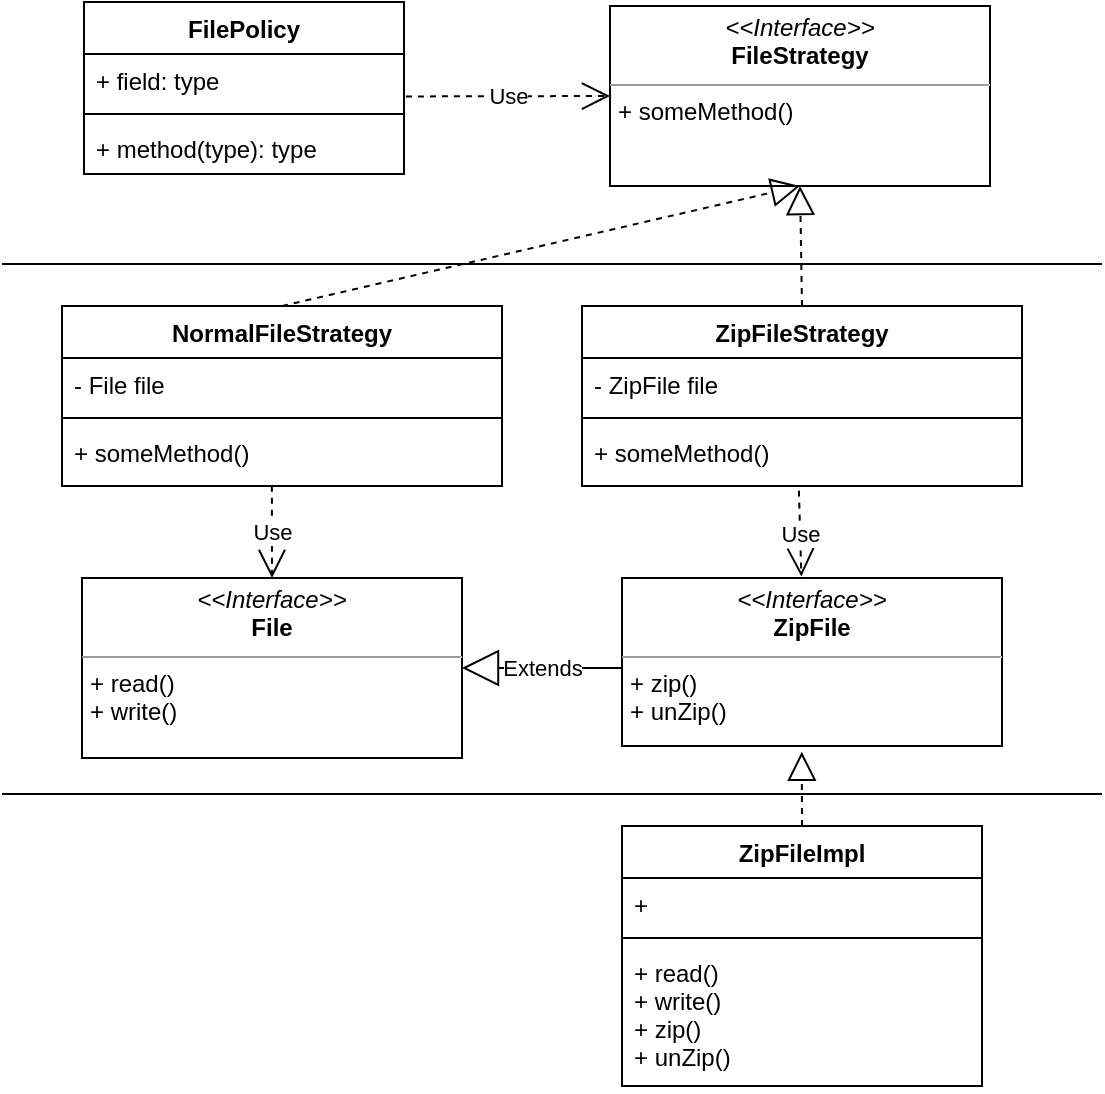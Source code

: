 <mxfile version="13.6.6" type="github" pages="7">
  <diagram id="4H6FuaX55NaAWb_NnQRl" name="inversion">
    <mxGraphModel dx="982" dy="980" grid="1" gridSize="10" guides="1" tooltips="1" connect="1" arrows="1" fold="1" page="1" pageScale="1" pageWidth="827" pageHeight="1169" math="0" shadow="0">
      <root>
        <mxCell id="0" />
        <mxCell id="1" parent="0" />
        <mxCell id="XRjCzqOPCwnfIwNAQ5aq-32" value="Use" style="endArrow=open;endSize=12;dashed=1;html=1;entryX=0.5;entryY=0;entryDx=0;entryDy=0;exitX=0.477;exitY=0.995;exitDx=0;exitDy=0;exitPerimeter=0;" parent="1" source="XRjCzqOPCwnfIwNAQ5aq-5" target="XRjCzqOPCwnfIwNAQ5aq-34" edge="1">
          <mxGeometry width="160" relative="1" as="geometry">
            <mxPoint x="170" y="370" as="sourcePoint" />
            <mxPoint x="366.04" y="300.008" as="targetPoint" />
          </mxGeometry>
        </mxCell>
        <mxCell id="XRjCzqOPCwnfIwNAQ5aq-34" value="&lt;p style=&quot;margin: 0px ; margin-top: 4px ; text-align: center&quot;&gt;&lt;i&gt;&amp;lt;&amp;lt;Interface&amp;gt;&amp;gt;&lt;/i&gt;&lt;br&gt;&lt;b&gt;File&lt;/b&gt;&lt;/p&gt;&lt;hr size=&quot;1&quot;&gt;&lt;p style=&quot;margin: 0px ; margin-left: 4px&quot;&gt;&lt;span&gt;+ read()&lt;/span&gt;&lt;br&gt;&lt;/p&gt;&lt;p style=&quot;margin: 0px ; margin-left: 4px&quot;&gt;+ write()&lt;/p&gt;" style="verticalAlign=top;align=left;overflow=fill;fontSize=12;fontFamily=Helvetica;html=1;" parent="1" vertex="1">
          <mxGeometry x="90" y="386" width="190" height="90" as="geometry" />
        </mxCell>
        <mxCell id="XRjCzqOPCwnfIwNAQ5aq-2" value="NormalFileStrategy" style="swimlane;fontStyle=1;align=center;verticalAlign=top;childLayout=stackLayout;horizontal=1;startSize=26;horizontalStack=0;resizeParent=1;resizeParentMax=0;resizeLast=0;collapsible=1;marginBottom=0;" parent="1" vertex="1">
          <mxGeometry x="80" y="250" width="220" height="90" as="geometry" />
        </mxCell>
        <mxCell id="XRjCzqOPCwnfIwNAQ5aq-3" value="- File file" style="text;strokeColor=none;fillColor=none;align=left;verticalAlign=top;spacingLeft=4;spacingRight=4;overflow=hidden;rotatable=0;points=[[0,0.5],[1,0.5]];portConstraint=eastwest;" parent="XRjCzqOPCwnfIwNAQ5aq-2" vertex="1">
          <mxGeometry y="26" width="220" height="26" as="geometry" />
        </mxCell>
        <mxCell id="XRjCzqOPCwnfIwNAQ5aq-4" value="" style="line;strokeWidth=1;fillColor=none;align=left;verticalAlign=middle;spacingTop=-1;spacingLeft=3;spacingRight=3;rotatable=0;labelPosition=right;points=[];portConstraint=eastwest;" parent="XRjCzqOPCwnfIwNAQ5aq-2" vertex="1">
          <mxGeometry y="52" width="220" height="8" as="geometry" />
        </mxCell>
        <mxCell id="XRjCzqOPCwnfIwNAQ5aq-5" value="+ someMethod()" style="text;strokeColor=none;fillColor=none;align=left;verticalAlign=top;spacingLeft=4;spacingRight=4;overflow=hidden;rotatable=0;points=[[0,0.5],[1,0.5]];portConstraint=eastwest;" parent="XRjCzqOPCwnfIwNAQ5aq-2" vertex="1">
          <mxGeometry y="60" width="220" height="30" as="geometry" />
        </mxCell>
        <mxCell id="XRjCzqOPCwnfIwNAQ5aq-41" value="&lt;p style=&quot;margin: 0px ; margin-top: 4px ; text-align: center&quot;&gt;&lt;i&gt;&amp;lt;&amp;lt;Interface&amp;gt;&amp;gt;&lt;/i&gt;&lt;br&gt;&lt;b&gt;ZipFile&lt;/b&gt;&lt;/p&gt;&lt;hr size=&quot;1&quot;&gt;&lt;p style=&quot;margin: 0px ; margin-left: 4px&quot;&gt;&lt;span&gt;+ zip()&lt;/span&gt;&lt;/p&gt;&lt;p style=&quot;margin: 0px ; margin-left: 4px&quot;&gt;+ unZip()&lt;/p&gt;" style="verticalAlign=top;align=left;overflow=fill;fontSize=12;fontFamily=Helvetica;html=1;" parent="1" vertex="1">
          <mxGeometry x="360" y="386" width="190" height="84" as="geometry" />
        </mxCell>
        <mxCell id="XRjCzqOPCwnfIwNAQ5aq-43" value="" style="endArrow=block;dashed=1;endFill=0;endSize=12;html=1;entryX=0.473;entryY=1.034;entryDx=0;entryDy=0;exitX=0.5;exitY=0;exitDx=0;exitDy=0;entryPerimeter=0;" parent="1" source="XRjCzqOPCwnfIwNAQ5aq-18" target="XRjCzqOPCwnfIwNAQ5aq-41" edge="1">
          <mxGeometry width="160" relative="1" as="geometry">
            <mxPoint x="350" y="590" as="sourcePoint" />
            <mxPoint x="370" y="470" as="targetPoint" />
          </mxGeometry>
        </mxCell>
        <mxCell id="XRjCzqOPCwnfIwNAQ5aq-48" value="Use" style="endArrow=open;endSize=12;dashed=1;html=1;entryX=0.472;entryY=-0.009;entryDx=0;entryDy=0;exitX=0.493;exitY=1.077;exitDx=0;exitDy=0;exitPerimeter=0;entryPerimeter=0;" parent="1" source="XRjCzqOPCwnfIwNAQ5aq-47" target="XRjCzqOPCwnfIwNAQ5aq-41" edge="1">
          <mxGeometry width="160" relative="1" as="geometry">
            <mxPoint x="190" y="480" as="sourcePoint" />
            <mxPoint x="420" y="360" as="targetPoint" />
          </mxGeometry>
        </mxCell>
        <mxCell id="XRjCzqOPCwnfIwNAQ5aq-49" value="Extends" style="endArrow=block;endSize=16;endFill=0;html=1;entryX=1;entryY=0.5;entryDx=0;entryDy=0;" parent="1" target="XRjCzqOPCwnfIwNAQ5aq-34" edge="1">
          <mxGeometry width="160" relative="1" as="geometry">
            <mxPoint x="360" y="431" as="sourcePoint" />
            <mxPoint x="420" y="360" as="targetPoint" />
          </mxGeometry>
        </mxCell>
        <mxCell id="XRjCzqOPCwnfIwNAQ5aq-18" value="ZipFileImpl" style="swimlane;fontStyle=1;align=center;verticalAlign=top;childLayout=stackLayout;horizontal=1;startSize=26;horizontalStack=0;resizeParent=1;resizeParentMax=0;resizeLast=0;collapsible=1;marginBottom=0;" parent="1" vertex="1">
          <mxGeometry x="360" y="510" width="180" height="130" as="geometry" />
        </mxCell>
        <mxCell id="XRjCzqOPCwnfIwNAQ5aq-19" value="+ " style="text;strokeColor=none;fillColor=none;align=left;verticalAlign=top;spacingLeft=4;spacingRight=4;overflow=hidden;rotatable=0;points=[[0,0.5],[1,0.5]];portConstraint=eastwest;" parent="XRjCzqOPCwnfIwNAQ5aq-18" vertex="1">
          <mxGeometry y="26" width="180" height="26" as="geometry" />
        </mxCell>
        <mxCell id="XRjCzqOPCwnfIwNAQ5aq-20" value="" style="line;strokeWidth=1;fillColor=none;align=left;verticalAlign=middle;spacingTop=-1;spacingLeft=3;spacingRight=3;rotatable=0;labelPosition=right;points=[];portConstraint=eastwest;" parent="XRjCzqOPCwnfIwNAQ5aq-18" vertex="1">
          <mxGeometry y="52" width="180" height="8" as="geometry" />
        </mxCell>
        <mxCell id="XRjCzqOPCwnfIwNAQ5aq-21" value="+ read()&#xa;+ write()&#xa;+ zip()&#xa;+ unZip()" style="text;strokeColor=none;fillColor=none;align=left;verticalAlign=top;spacingLeft=4;spacingRight=4;overflow=hidden;rotatable=0;points=[[0,0.5],[1,0.5]];portConstraint=eastwest;" parent="XRjCzqOPCwnfIwNAQ5aq-18" vertex="1">
          <mxGeometry y="60" width="180" height="70" as="geometry" />
        </mxCell>
        <mxCell id="XRjCzqOPCwnfIwNAQ5aq-54" value="" style="line;strokeWidth=1;fillColor=none;align=left;verticalAlign=middle;spacingTop=-1;spacingLeft=3;spacingRight=3;rotatable=0;labelPosition=right;points=[];portConstraint=eastwest;" parent="1" vertex="1">
          <mxGeometry x="50" y="490" width="550" height="8" as="geometry" />
        </mxCell>
        <mxCell id="XRjCzqOPCwnfIwNAQ5aq-55" value="" style="line;strokeWidth=1;fillColor=none;align=left;verticalAlign=middle;spacingTop=-1;spacingLeft=3;spacingRight=3;rotatable=0;labelPosition=right;points=[];portConstraint=eastwest;" parent="1" vertex="1">
          <mxGeometry x="50" y="225" width="550" height="8" as="geometry" />
        </mxCell>
        <mxCell id="XRjCzqOPCwnfIwNAQ5aq-56" value="&lt;p style=&quot;margin: 0px ; margin-top: 4px ; text-align: center&quot;&gt;&lt;i&gt;&amp;lt;&amp;lt;Interface&amp;gt;&amp;gt;&lt;/i&gt;&lt;br&gt;&lt;b&gt;FileStrategy&lt;/b&gt;&lt;/p&gt;&lt;hr size=&quot;1&quot;&gt;&lt;p style=&quot;margin: 0px ; margin-left: 4px&quot;&gt;&lt;span&gt;+ someMethod()&lt;/span&gt;&lt;/p&gt;" style="verticalAlign=top;align=left;overflow=fill;fontSize=12;fontFamily=Helvetica;html=1;" parent="1" vertex="1">
          <mxGeometry x="354" y="100" width="190" height="90" as="geometry" />
        </mxCell>
        <mxCell id="XRjCzqOPCwnfIwNAQ5aq-57" value="" style="endArrow=block;dashed=1;endFill=0;endSize=12;html=1;entryX=0.5;entryY=1;entryDx=0;entryDy=0;exitX=0.5;exitY=0;exitDx=0;exitDy=0;" parent="1" source="XRjCzqOPCwnfIwNAQ5aq-2" target="XRjCzqOPCwnfIwNAQ5aq-56" edge="1">
          <mxGeometry width="160" relative="1" as="geometry">
            <mxPoint x="240" y="200" as="sourcePoint" />
            <mxPoint x="400" y="200" as="targetPoint" />
          </mxGeometry>
        </mxCell>
        <mxCell id="XRjCzqOPCwnfIwNAQ5aq-58" value="" style="endArrow=block;dashed=1;endFill=0;endSize=12;html=1;entryX=0.5;entryY=1;entryDx=0;entryDy=0;exitX=0.5;exitY=0;exitDx=0;exitDy=0;" parent="1" source="XRjCzqOPCwnfIwNAQ5aq-44" target="XRjCzqOPCwnfIwNAQ5aq-56" edge="1">
          <mxGeometry width="160" relative="1" as="geometry">
            <mxPoint x="210" y="270" as="sourcePoint" />
            <mxPoint x="370" y="270" as="targetPoint" />
          </mxGeometry>
        </mxCell>
        <mxCell id="XRjCzqOPCwnfIwNAQ5aq-44" value="ZipFileStrategy" style="swimlane;fontStyle=1;align=center;verticalAlign=top;childLayout=stackLayout;horizontal=1;startSize=26;horizontalStack=0;resizeParent=1;resizeParentMax=0;resizeLast=0;collapsible=1;marginBottom=0;" parent="1" vertex="1">
          <mxGeometry x="340" y="250" width="220" height="90" as="geometry" />
        </mxCell>
        <mxCell id="XRjCzqOPCwnfIwNAQ5aq-45" value="- ZipFile file" style="text;strokeColor=none;fillColor=none;align=left;verticalAlign=top;spacingLeft=4;spacingRight=4;overflow=hidden;rotatable=0;points=[[0,0.5],[1,0.5]];portConstraint=eastwest;" parent="XRjCzqOPCwnfIwNAQ5aq-44" vertex="1">
          <mxGeometry y="26" width="220" height="26" as="geometry" />
        </mxCell>
        <mxCell id="XRjCzqOPCwnfIwNAQ5aq-46" value="" style="line;strokeWidth=1;fillColor=none;align=left;verticalAlign=middle;spacingTop=-1;spacingLeft=3;spacingRight=3;rotatable=0;labelPosition=right;points=[];portConstraint=eastwest;" parent="XRjCzqOPCwnfIwNAQ5aq-44" vertex="1">
          <mxGeometry y="52" width="220" height="8" as="geometry" />
        </mxCell>
        <mxCell id="XRjCzqOPCwnfIwNAQ5aq-47" value="+ someMethod()" style="text;strokeColor=none;fillColor=none;align=left;verticalAlign=top;spacingLeft=4;spacingRight=4;overflow=hidden;rotatable=0;points=[[0,0.5],[1,0.5]];portConstraint=eastwest;" parent="XRjCzqOPCwnfIwNAQ5aq-44" vertex="1">
          <mxGeometry y="60" width="220" height="30" as="geometry" />
        </mxCell>
        <mxCell id="XRjCzqOPCwnfIwNAQ5aq-63" value="Use" style="endArrow=open;endSize=12;dashed=1;html=1;entryX=0;entryY=0.5;entryDx=0;entryDy=0;exitX=1.006;exitY=0.816;exitDx=0;exitDy=0;exitPerimeter=0;" parent="1" source="XRjCzqOPCwnfIwNAQ5aq-60" target="XRjCzqOPCwnfIwNAQ5aq-56" edge="1">
          <mxGeometry width="160" relative="1" as="geometry">
            <mxPoint x="180" y="200" as="sourcePoint" />
            <mxPoint x="340" y="200" as="targetPoint" />
          </mxGeometry>
        </mxCell>
        <mxCell id="XRjCzqOPCwnfIwNAQ5aq-59" value="FilePolicy" style="swimlane;fontStyle=1;align=center;verticalAlign=top;childLayout=stackLayout;horizontal=1;startSize=26;horizontalStack=0;resizeParent=1;resizeParentMax=0;resizeLast=0;collapsible=1;marginBottom=0;" parent="1" vertex="1">
          <mxGeometry x="91" y="98" width="160" height="86" as="geometry" />
        </mxCell>
        <mxCell id="XRjCzqOPCwnfIwNAQ5aq-60" value="+ field: type" style="text;strokeColor=none;fillColor=none;align=left;verticalAlign=top;spacingLeft=4;spacingRight=4;overflow=hidden;rotatable=0;points=[[0,0.5],[1,0.5]];portConstraint=eastwest;" parent="XRjCzqOPCwnfIwNAQ5aq-59" vertex="1">
          <mxGeometry y="26" width="160" height="26" as="geometry" />
        </mxCell>
        <mxCell id="XRjCzqOPCwnfIwNAQ5aq-61" value="" style="line;strokeWidth=1;fillColor=none;align=left;verticalAlign=middle;spacingTop=-1;spacingLeft=3;spacingRight=3;rotatable=0;labelPosition=right;points=[];portConstraint=eastwest;" parent="XRjCzqOPCwnfIwNAQ5aq-59" vertex="1">
          <mxGeometry y="52" width="160" height="8" as="geometry" />
        </mxCell>
        <mxCell id="XRjCzqOPCwnfIwNAQ5aq-62" value="+ method(type): type" style="text;strokeColor=none;fillColor=none;align=left;verticalAlign=top;spacingLeft=4;spacingRight=4;overflow=hidden;rotatable=0;points=[[0,0.5],[1,0.5]];portConstraint=eastwest;" parent="XRjCzqOPCwnfIwNAQ5aq-59" vertex="1">
          <mxGeometry y="60" width="160" height="26" as="geometry" />
        </mxCell>
      </root>
    </mxGraphModel>
  </diagram>
  <diagram id="nM8ifuNvzxCmuoxUgCa3" name="typical">
    <mxGraphModel dx="818" dy="817" grid="1" gridSize="10" guides="1" tooltips="1" connect="1" arrows="1" fold="1" page="1" pageScale="1" pageWidth="827" pageHeight="1169" math="0" shadow="0">
      <root>
        <mxCell id="UwNm8OMavEbE-WxNubak-0" />
        <mxCell id="UwNm8OMavEbE-WxNubak-1" parent="UwNm8OMavEbE-WxNubak-0" />
        <mxCell id="Ho7-z8bivYHjafDPNFEL-0" value="Use" style="endArrow=open;endSize=12;dashed=1;html=1;entryX=0;entryY=0.5;entryDx=0;entryDy=0;exitX=1;exitY=0.5;exitDx=0;exitDy=0;" edge="1" parent="UwNm8OMavEbE-WxNubak-1" source="Ho7-z8bivYHjafDPNFEL-2" target="Ho7-z8bivYHjafDPNFEL-6">
          <mxGeometry width="160" relative="1" as="geometry">
            <mxPoint x="260" y="442" as="sourcePoint" />
            <mxPoint x="434" y="387" as="targetPoint" />
          </mxGeometry>
        </mxCell>
        <mxCell id="Ho7-z8bivYHjafDPNFEL-1" value="FilePolicy" style="swimlane;fontStyle=1;align=center;verticalAlign=top;childLayout=stackLayout;horizontal=1;startSize=26;horizontalStack=0;resizeParent=1;resizeParentMax=0;resizeLast=0;collapsible=1;marginBottom=0;" vertex="1" parent="UwNm8OMavEbE-WxNubak-1">
          <mxGeometry x="130" y="520" width="160" height="86" as="geometry" />
        </mxCell>
        <mxCell id="Ho7-z8bivYHjafDPNFEL-2" value="+ fileHandler: FileHandler" style="text;strokeColor=none;fillColor=none;align=left;verticalAlign=top;spacingLeft=4;spacingRight=4;overflow=hidden;rotatable=0;points=[[0,0.5],[1,0.5]];portConstraint=eastwest;" vertex="1" parent="Ho7-z8bivYHjafDPNFEL-1">
          <mxGeometry y="26" width="160" height="26" as="geometry" />
        </mxCell>
        <mxCell id="Ho7-z8bivYHjafDPNFEL-3" value="" style="line;strokeWidth=1;fillColor=none;align=left;verticalAlign=middle;spacingTop=-1;spacingLeft=3;spacingRight=3;rotatable=0;labelPosition=right;points=[];portConstraint=eastwest;" vertex="1" parent="Ho7-z8bivYHjafDPNFEL-1">
          <mxGeometry y="52" width="160" height="8" as="geometry" />
        </mxCell>
        <mxCell id="Ho7-z8bivYHjafDPNFEL-4" value="+ execute() :void" style="text;strokeColor=none;fillColor=none;align=left;verticalAlign=top;spacingLeft=4;spacingRight=4;overflow=hidden;rotatable=0;points=[[0,0.5],[1,0.5]];portConstraint=eastwest;" vertex="1" parent="Ho7-z8bivYHjafDPNFEL-1">
          <mxGeometry y="60" width="160" height="26" as="geometry" />
        </mxCell>
        <mxCell id="Ho7-z8bivYHjafDPNFEL-5" value="FileHandler" style="swimlane;fontStyle=1;align=center;verticalAlign=top;childLayout=stackLayout;horizontal=1;startSize=26;horizontalStack=0;resizeParent=1;resizeParentMax=0;resizeLast=0;collapsible=1;marginBottom=0;" vertex="1" parent="UwNm8OMavEbE-WxNubak-1">
          <mxGeometry x="380" y="520" width="220" height="110" as="geometry" />
        </mxCell>
        <mxCell id="Ho7-z8bivYHjafDPNFEL-6" value="- " style="text;strokeColor=none;fillColor=none;align=left;verticalAlign=top;spacingLeft=4;spacingRight=4;overflow=hidden;rotatable=0;points=[[0,0.5],[1,0.5]];portConstraint=eastwest;" vertex="1" parent="Ho7-z8bivYHjafDPNFEL-5">
          <mxGeometry y="26" width="220" height="26" as="geometry" />
        </mxCell>
        <mxCell id="Ho7-z8bivYHjafDPNFEL-7" value="" style="line;strokeWidth=1;fillColor=none;align=left;verticalAlign=middle;spacingTop=-1;spacingLeft=3;spacingRight=3;rotatable=0;labelPosition=right;points=[];portConstraint=eastwest;" vertex="1" parent="Ho7-z8bivYHjafDPNFEL-5">
          <mxGeometry y="52" width="220" height="8" as="geometry" />
        </mxCell>
        <mxCell id="Ho7-z8bivYHjafDPNFEL-8" value="+ openFile() : void&#xa;+ zipFile() : void&#xa;+ unZipFile() : void" style="text;strokeColor=none;fillColor=none;align=left;verticalAlign=top;spacingLeft=4;spacingRight=4;overflow=hidden;rotatable=0;points=[[0,0.5],[1,0.5]];portConstraint=eastwest;" vertex="1" parent="Ho7-z8bivYHjafDPNFEL-5">
          <mxGeometry y="60" width="220" height="50" as="geometry" />
        </mxCell>
      </root>
    </mxGraphModel>
  </diagram>
  <diagram id="3srKX3ktXvNF9IdlIKsL" name="inversion2">
    <mxGraphModel dx="982" dy="980" grid="1" gridSize="10" guides="1" tooltips="1" connect="1" arrows="1" fold="1" page="1" pageScale="1" pageWidth="827" pageHeight="1169" math="0" shadow="0">
      <root>
        <mxCell id="NOa4C1i37Z8P1ks0_FWw-0" />
        <mxCell id="NOa4C1i37Z8P1ks0_FWw-1" parent="NOa4C1i37Z8P1ks0_FWw-0" />
        <mxCell id="hOyXxpE2SK2WwDvpsGrN-0" value="Use" style="endArrow=open;endSize=12;dashed=1;html=1;entryX=0;entryY=0.5;entryDx=0;entryDy=0;exitX=1;exitY=0.5;exitDx=0;exitDy=0;" edge="1" parent="NOa4C1i37Z8P1ks0_FWw-1" source="hOyXxpE2SK2WwDvpsGrN-2" target="nrXCpVrRZXlWQ_jZEpPO-0">
          <mxGeometry width="160" relative="1" as="geometry">
            <mxPoint x="260" y="442" as="sourcePoint" />
            <mxPoint x="434" y="387" as="targetPoint" />
          </mxGeometry>
        </mxCell>
        <mxCell id="nrXCpVrRZXlWQ_jZEpPO-0" value="&lt;p style=&quot;margin: 0px ; margin-top: 4px ; text-align: center&quot;&gt;&lt;i&gt;&amp;lt;&amp;lt;Interface&amp;gt;&amp;gt;&lt;/i&gt;&lt;br&gt;&lt;b&gt;FileHandler&lt;/b&gt;&lt;/p&gt;&lt;hr size=&quot;1&quot;&gt;&lt;p style=&quot;margin: 0px ; margin-left: 4px&quot;&gt;&lt;/p&gt;+ openFile() : void&lt;br style=&quot;padding: 0px ; margin: 0px&quot;&gt;+ zipFile() : void&lt;br style=&quot;padding: 0px ; margin: 0px&quot;&gt;+ unZipFile() : void" style="verticalAlign=top;align=left;overflow=fill;fontSize=12;fontFamily=Helvetica;html=1;" vertex="1" parent="NOa4C1i37Z8P1ks0_FWw-1">
          <mxGeometry x="300" y="531.5" width="190" height="99" as="geometry" />
        </mxCell>
        <mxCell id="hOyXxpE2SK2WwDvpsGrN-1" value="FilePolicy" style="swimlane;fontStyle=1;align=center;verticalAlign=top;childLayout=stackLayout;horizontal=1;startSize=26;horizontalStack=0;resizeParent=1;resizeParentMax=0;resizeLast=0;collapsible=1;marginBottom=0;" vertex="1" parent="NOa4C1i37Z8P1ks0_FWw-1">
          <mxGeometry x="40" y="542" width="160" height="86" as="geometry" />
        </mxCell>
        <mxCell id="hOyXxpE2SK2WwDvpsGrN-2" value="+ fileHandler: FileHandler" style="text;strokeColor=none;fillColor=none;align=left;verticalAlign=top;spacingLeft=4;spacingRight=4;overflow=hidden;rotatable=0;points=[[0,0.5],[1,0.5]];portConstraint=eastwest;" vertex="1" parent="hOyXxpE2SK2WwDvpsGrN-1">
          <mxGeometry y="26" width="160" height="26" as="geometry" />
        </mxCell>
        <mxCell id="hOyXxpE2SK2WwDvpsGrN-3" value="" style="line;strokeWidth=1;fillColor=none;align=left;verticalAlign=middle;spacingTop=-1;spacingLeft=3;spacingRight=3;rotatable=0;labelPosition=right;points=[];portConstraint=eastwest;" vertex="1" parent="hOyXxpE2SK2WwDvpsGrN-1">
          <mxGeometry y="52" width="160" height="8" as="geometry" />
        </mxCell>
        <mxCell id="hOyXxpE2SK2WwDvpsGrN-4" value="+ execute() :void" style="text;strokeColor=none;fillColor=none;align=left;verticalAlign=top;spacingLeft=4;spacingRight=4;overflow=hidden;rotatable=0;points=[[0,0.5],[1,0.5]];portConstraint=eastwest;" vertex="1" parent="hOyXxpE2SK2WwDvpsGrN-1">
          <mxGeometry y="60" width="160" height="26" as="geometry" />
        </mxCell>
        <mxCell id="hOyXxpE2SK2WwDvpsGrN-5" value="NormalFileHandler" style="swimlane;fontStyle=1;align=center;verticalAlign=top;childLayout=stackLayout;horizontal=1;startSize=26;horizontalStack=0;resizeParent=1;resizeParentMax=0;resizeLast=0;collapsible=1;marginBottom=0;" vertex="1" parent="NOa4C1i37Z8P1ks0_FWw-1">
          <mxGeometry x="580" y="527" width="220" height="110" as="geometry" />
        </mxCell>
        <mxCell id="hOyXxpE2SK2WwDvpsGrN-6" value="- " style="text;strokeColor=none;fillColor=none;align=left;verticalAlign=top;spacingLeft=4;spacingRight=4;overflow=hidden;rotatable=0;points=[[0,0.5],[1,0.5]];portConstraint=eastwest;" vertex="1" parent="hOyXxpE2SK2WwDvpsGrN-5">
          <mxGeometry y="26" width="220" height="26" as="geometry" />
        </mxCell>
        <mxCell id="hOyXxpE2SK2WwDvpsGrN-7" value="" style="line;strokeWidth=1;fillColor=none;align=left;verticalAlign=middle;spacingTop=-1;spacingLeft=3;spacingRight=3;rotatable=0;labelPosition=right;points=[];portConstraint=eastwest;" vertex="1" parent="hOyXxpE2SK2WwDvpsGrN-5">
          <mxGeometry y="52" width="220" height="8" as="geometry" />
        </mxCell>
        <mxCell id="hOyXxpE2SK2WwDvpsGrN-8" value="+ openFile() : void&#xa;+ zipFile() : void&#xa;+ unZipFile() : void" style="text;strokeColor=none;fillColor=none;align=left;verticalAlign=top;spacingLeft=4;spacingRight=4;overflow=hidden;rotatable=0;points=[[0,0.5],[1,0.5]];portConstraint=eastwest;" vertex="1" parent="hOyXxpE2SK2WwDvpsGrN-5">
          <mxGeometry y="60" width="220" height="50" as="geometry" />
        </mxCell>
        <mxCell id="nrXCpVrRZXlWQ_jZEpPO-2" value="" style="endArrow=block;dashed=1;endFill=0;endSize=12;html=1;entryX=1;entryY=0.5;entryDx=0;entryDy=0;exitX=-0.013;exitY=1.064;exitDx=0;exitDy=0;exitPerimeter=0;" edge="1" parent="NOa4C1i37Z8P1ks0_FWw-1" source="hOyXxpE2SK2WwDvpsGrN-6" target="nrXCpVrRZXlWQ_jZEpPO-0">
          <mxGeometry width="160" relative="1" as="geometry">
            <mxPoint x="330" y="500" as="sourcePoint" />
            <mxPoint x="490" y="500" as="targetPoint" />
          </mxGeometry>
        </mxCell>
      </root>
    </mxGraphModel>
  </diagram>
  <diagram id="WbaiMNxwZkVPvVQ40cv7" name="inversion3">
    <mxGraphModel dx="982" dy="980" grid="1" gridSize="10" guides="1" tooltips="1" connect="1" arrows="1" fold="1" page="1" pageScale="1" pageWidth="827" pageHeight="1169" math="0" shadow="0">
      <root>
        <mxCell id="r-i66Hx3dDnr3HhLEVBW-0" />
        <mxCell id="r-i66Hx3dDnr3HhLEVBW-1" parent="r-i66Hx3dDnr3HhLEVBW-0" />
        <mxCell id="r-i66Hx3dDnr3HhLEVBW-2" value="Complietime &lt;br&gt;Dependency" style="endArrow=open;endSize=12;dashed=1;html=1;entryX=0;entryY=0.5;entryDx=0;entryDy=0;exitX=1;exitY=0.5;exitDx=0;exitDy=0;fontStyle=1" edge="1" parent="r-i66Hx3dDnr3HhLEVBW-1" source="r-i66Hx3dDnr3HhLEVBW-7" target="r-i66Hx3dDnr3HhLEVBW-3">
          <mxGeometry width="160" relative="1" as="geometry">
            <mxPoint x="260" y="652" as="sourcePoint" />
            <mxPoint x="434" y="597" as="targetPoint" />
          </mxGeometry>
        </mxCell>
        <mxCell id="r-i66Hx3dDnr3HhLEVBW-3" value="&lt;p style=&quot;margin: 0px ; margin-top: 4px ; text-align: center&quot;&gt;&lt;i&gt;&amp;lt;&amp;lt;Interface&amp;gt;&amp;gt;&lt;/i&gt;&lt;br&gt;&lt;b&gt;FileHandler&lt;/b&gt;&lt;/p&gt;&lt;hr size=&quot;1&quot;&gt;&lt;p style=&quot;margin: 0px ; margin-left: 4px&quot;&gt;&lt;/p&gt;+ openFile() : void&lt;br style=&quot;padding: 0px ; margin: 0px&quot;&gt;+ zipFile() : void&lt;br style=&quot;padding: 0px ; margin: 0px&quot;&gt;+ unZipFile() : void" style="verticalAlign=top;align=left;overflow=fill;fontSize=12;fontFamily=Helvetica;html=1;" vertex="1" parent="r-i66Hx3dDnr3HhLEVBW-1">
          <mxGeometry x="300" y="741.5" width="190" height="99" as="geometry" />
        </mxCell>
        <mxCell id="r-i66Hx3dDnr3HhLEVBW-4" value="" style="endArrow=block;dashed=1;endFill=0;endSize=12;html=1;entryX=1;entryY=0.5;entryDx=0;entryDy=0;exitX=-0.013;exitY=1.064;exitDx=0;exitDy=0;exitPerimeter=0;" edge="1" parent="r-i66Hx3dDnr3HhLEVBW-1" source="r-i66Hx3dDnr3HhLEVBW-11" target="r-i66Hx3dDnr3HhLEVBW-3">
          <mxGeometry width="160" relative="1" as="geometry">
            <mxPoint x="330" y="710" as="sourcePoint" />
            <mxPoint x="490" y="710" as="targetPoint" />
          </mxGeometry>
        </mxCell>
        <mxCell id="r-i66Hx3dDnr3HhLEVBW-5" value="&amp;nbsp;Runtime Dependency" style="endArrow=open;endSize=12;dashed=1;html=1;entryX=0.5;entryY=0;entryDx=0;entryDy=0;exitX=0.5;exitY=0;exitDx=0;exitDy=0;fontStyle=1;fontColor=#FF2008;" edge="1" parent="r-i66Hx3dDnr3HhLEVBW-1" source="r-i66Hx3dDnr3HhLEVBW-6" target="r-i66Hx3dDnr3HhLEVBW-10">
          <mxGeometry width="160" relative="1" as="geometry">
            <mxPoint x="300" y="650" as="sourcePoint" />
            <mxPoint x="400" y="650" as="targetPoint" />
            <Array as="points">
              <mxPoint x="120" y="690" />
              <mxPoint x="690" y="690" />
            </Array>
          </mxGeometry>
        </mxCell>
        <mxCell id="r-i66Hx3dDnr3HhLEVBW-6" value="FilePolicy" style="swimlane;fontStyle=1;align=center;verticalAlign=top;childLayout=stackLayout;horizontal=1;startSize=26;horizontalStack=0;resizeParent=1;resizeParentMax=0;resizeLast=0;collapsible=1;marginBottom=0;" vertex="1" parent="r-i66Hx3dDnr3HhLEVBW-1">
          <mxGeometry x="40" y="752" width="160" height="86" as="geometry" />
        </mxCell>
        <mxCell id="r-i66Hx3dDnr3HhLEVBW-7" value="+ fileHandler: FileHandler" style="text;strokeColor=none;fillColor=none;align=left;verticalAlign=top;spacingLeft=4;spacingRight=4;overflow=hidden;rotatable=0;points=[[0,0.5],[1,0.5]];portConstraint=eastwest;" vertex="1" parent="r-i66Hx3dDnr3HhLEVBW-6">
          <mxGeometry y="26" width="160" height="26" as="geometry" />
        </mxCell>
        <mxCell id="r-i66Hx3dDnr3HhLEVBW-8" value="" style="line;strokeWidth=1;fillColor=none;align=left;verticalAlign=middle;spacingTop=-1;spacingLeft=3;spacingRight=3;rotatable=0;labelPosition=right;points=[];portConstraint=eastwest;" vertex="1" parent="r-i66Hx3dDnr3HhLEVBW-6">
          <mxGeometry y="52" width="160" height="8" as="geometry" />
        </mxCell>
        <mxCell id="r-i66Hx3dDnr3HhLEVBW-9" value="+ execute() :void" style="text;strokeColor=none;fillColor=none;align=left;verticalAlign=top;spacingLeft=4;spacingRight=4;overflow=hidden;rotatable=0;points=[[0,0.5],[1,0.5]];portConstraint=eastwest;" vertex="1" parent="r-i66Hx3dDnr3HhLEVBW-6">
          <mxGeometry y="60" width="160" height="26" as="geometry" />
        </mxCell>
        <mxCell id="r-i66Hx3dDnr3HhLEVBW-10" value="NormalFileHandler" style="swimlane;fontStyle=1;align=center;verticalAlign=top;childLayout=stackLayout;horizontal=1;startSize=26;horizontalStack=0;resizeParent=1;resizeParentMax=0;resizeLast=0;collapsible=1;marginBottom=0;" vertex="1" parent="r-i66Hx3dDnr3HhLEVBW-1">
          <mxGeometry x="580" y="737" width="220" height="110" as="geometry" />
        </mxCell>
        <mxCell id="r-i66Hx3dDnr3HhLEVBW-11" value="- " style="text;strokeColor=none;fillColor=none;align=left;verticalAlign=top;spacingLeft=4;spacingRight=4;overflow=hidden;rotatable=0;points=[[0,0.5],[1,0.5]];portConstraint=eastwest;" vertex="1" parent="r-i66Hx3dDnr3HhLEVBW-10">
          <mxGeometry y="26" width="220" height="26" as="geometry" />
        </mxCell>
        <mxCell id="r-i66Hx3dDnr3HhLEVBW-12" value="" style="line;strokeWidth=1;fillColor=none;align=left;verticalAlign=middle;spacingTop=-1;spacingLeft=3;spacingRight=3;rotatable=0;labelPosition=right;points=[];portConstraint=eastwest;" vertex="1" parent="r-i66Hx3dDnr3HhLEVBW-10">
          <mxGeometry y="52" width="220" height="8" as="geometry" />
        </mxCell>
        <mxCell id="r-i66Hx3dDnr3HhLEVBW-13" value="+ openFile() : void&#xa;+ zipFile() : void&#xa;+ unZipFile() : void" style="text;strokeColor=none;fillColor=none;align=left;verticalAlign=top;spacingLeft=4;spacingRight=4;overflow=hidden;rotatable=0;points=[[0,0.5],[1,0.5]];portConstraint=eastwest;" vertex="1" parent="r-i66Hx3dDnr3HhLEVBW-10">
          <mxGeometry y="60" width="220" height="50" as="geometry" />
        </mxCell>
      </root>
    </mxGraphModel>
  </diagram>
  <diagram id="rq9yyKs9o46aGH-987Si" name="dependency">
    <mxGraphModel dx="982" dy="980" grid="1" gridSize="10" guides="1" tooltips="1" connect="1" arrows="1" fold="1" page="1" pageScale="1" pageWidth="827" pageHeight="1169" math="0" shadow="0">
      <root>
        <mxCell id="T_2TjrLVZv4DJIWUHxVM-0" />
        <mxCell id="T_2TjrLVZv4DJIWUHxVM-1" parent="T_2TjrLVZv4DJIWUHxVM-0" />
        <mxCell id="T_2TjrLVZv4DJIWUHxVM-2" value="A" style="swimlane;fontStyle=1;align=center;verticalAlign=top;childLayout=stackLayout;horizontal=1;startSize=26;horizontalStack=0;resizeParent=1;resizeParentMax=0;resizeLast=0;collapsible=1;marginBottom=0;" vertex="1" parent="T_2TjrLVZv4DJIWUHxVM-1">
          <mxGeometry x="180" y="190" width="70" height="52" as="geometry" />
        </mxCell>
        <mxCell id="T_2TjrLVZv4DJIWUHxVM-3" value="- b :B" style="text;strokeColor=none;fillColor=none;align=left;verticalAlign=top;spacingLeft=4;spacingRight=4;overflow=hidden;rotatable=0;points=[[0,0.5],[1,0.5]];portConstraint=eastwest;" vertex="1" parent="T_2TjrLVZv4DJIWUHxVM-2">
          <mxGeometry y="26" width="70" height="26" as="geometry" />
        </mxCell>
        <mxCell id="T_2TjrLVZv4DJIWUHxVM-6" value="B" style="swimlane;fontStyle=1;align=center;verticalAlign=top;childLayout=stackLayout;horizontal=1;startSize=26;horizontalStack=0;resizeParent=1;resizeParentMax=0;resizeLast=0;collapsible=1;marginBottom=0;" vertex="1" parent="T_2TjrLVZv4DJIWUHxVM-1">
          <mxGeometry x="344" y="190" width="70" height="52" as="geometry" />
        </mxCell>
        <mxCell id="T_2TjrLVZv4DJIWUHxVM-8" value="Use" style="endArrow=open;endSize=12;dashed=1;html=1;entryX=0;entryY=0.5;entryDx=0;entryDy=0;exitX=1;exitY=0.5;exitDx=0;exitDy=0;" edge="1" parent="T_2TjrLVZv4DJIWUHxVM-1" source="T_2TjrLVZv4DJIWUHxVM-2" target="T_2TjrLVZv4DJIWUHxVM-6">
          <mxGeometry width="160" relative="1" as="geometry">
            <mxPoint x="330" y="310" as="sourcePoint" />
            <mxPoint x="490" y="310" as="targetPoint" />
          </mxGeometry>
        </mxCell>
      </root>
    </mxGraphModel>
  </diagram>
  <diagram id="FJ3P1eD6NpmKBs_M_ARo" name="typical-file">
    <mxGraphModel dx="982" dy="980" grid="1" gridSize="10" guides="1" tooltips="1" connect="1" arrows="1" fold="1" page="1" pageScale="1" pageWidth="827" pageHeight="1169" math="0" shadow="0">
      <root>
        <mxCell id="TXygeXQVQV7W4E0prMUZ-0" />
        <mxCell id="TXygeXQVQV7W4E0prMUZ-1" parent="TXygeXQVQV7W4E0prMUZ-0" />
        <mxCell id="TXygeXQVQV7W4E0prMUZ-4" value="Use" style="endArrow=open;endSize=12;dashed=1;html=1;entryX=0;entryY=0.5;entryDx=0;entryDy=0;exitX=1;exitY=0.5;exitDx=0;exitDy=0;" edge="1" parent="TXygeXQVQV7W4E0prMUZ-1" source="TXygeXQVQV7W4E0prMUZ-6" target="TXygeXQVQV7W4E0prMUZ-10">
          <mxGeometry width="160" relative="1" as="geometry">
            <mxPoint x="260" y="122" as="sourcePoint" />
            <mxPoint x="434" y="67" as="targetPoint" />
          </mxGeometry>
        </mxCell>
        <mxCell id="TXygeXQVQV7W4E0prMUZ-5" value="FilePolicy" style="swimlane;fontStyle=1;align=center;verticalAlign=top;childLayout=stackLayout;horizontal=1;startSize=26;horizontalStack=0;resizeParent=1;resizeParentMax=0;resizeLast=0;collapsible=1;marginBottom=0;" vertex="1" parent="TXygeXQVQV7W4E0prMUZ-1">
          <mxGeometry x="130" y="200" width="160" height="86" as="geometry" />
        </mxCell>
        <mxCell id="TXygeXQVQV7W4E0prMUZ-6" value="+ fileHandler: FileHandler" style="text;strokeColor=none;fillColor=none;align=left;verticalAlign=top;spacingLeft=4;spacingRight=4;overflow=hidden;rotatable=0;points=[[0,0.5],[1,0.5]];portConstraint=eastwest;" vertex="1" parent="TXygeXQVQV7W4E0prMUZ-5">
          <mxGeometry y="26" width="160" height="26" as="geometry" />
        </mxCell>
        <mxCell id="TXygeXQVQV7W4E0prMUZ-7" value="" style="line;strokeWidth=1;fillColor=none;align=left;verticalAlign=middle;spacingTop=-1;spacingLeft=3;spacingRight=3;rotatable=0;labelPosition=right;points=[];portConstraint=eastwest;" vertex="1" parent="TXygeXQVQV7W4E0prMUZ-5">
          <mxGeometry y="52" width="160" height="8" as="geometry" />
        </mxCell>
        <mxCell id="TXygeXQVQV7W4E0prMUZ-8" value="+ execute() :void" style="text;strokeColor=none;fillColor=none;align=left;verticalAlign=top;spacingLeft=4;spacingRight=4;overflow=hidden;rotatable=0;points=[[0,0.5],[1,0.5]];portConstraint=eastwest;" vertex="1" parent="TXygeXQVQV7W4E0prMUZ-5">
          <mxGeometry y="60" width="160" height="26" as="geometry" />
        </mxCell>
        <mxCell id="TXygeXQVQV7W4E0prMUZ-9" value="FileHandler" style="swimlane;fontStyle=1;align=center;verticalAlign=top;childLayout=stackLayout;horizontal=1;startSize=26;horizontalStack=0;resizeParent=1;resizeParentMax=0;resizeLast=0;collapsible=1;marginBottom=0;" vertex="1" parent="TXygeXQVQV7W4E0prMUZ-1">
          <mxGeometry x="380" y="200" width="220" height="90" as="geometry" />
        </mxCell>
        <mxCell id="TXygeXQVQV7W4E0prMUZ-10" value="- " style="text;strokeColor=none;fillColor=none;align=left;verticalAlign=top;spacingLeft=4;spacingRight=4;overflow=hidden;rotatable=0;points=[[0,0.5],[1,0.5]];portConstraint=eastwest;" vertex="1" parent="TXygeXQVQV7W4E0prMUZ-9">
          <mxGeometry y="26" width="220" height="26" as="geometry" />
        </mxCell>
        <mxCell id="TXygeXQVQV7W4E0prMUZ-11" value="" style="line;strokeWidth=1;fillColor=none;align=left;verticalAlign=middle;spacingTop=-1;spacingLeft=3;spacingRight=3;rotatable=0;labelPosition=right;points=[];portConstraint=eastwest;" vertex="1" parent="TXygeXQVQV7W4E0prMUZ-9">
          <mxGeometry y="52" width="220" height="8" as="geometry" />
        </mxCell>
        <mxCell id="TXygeXQVQV7W4E0prMUZ-12" value="+ openFile() : void" style="text;strokeColor=none;fillColor=none;align=left;verticalAlign=top;spacingLeft=4;spacingRight=4;overflow=hidden;rotatable=0;points=[[0,0.5],[1,0.5]];portConstraint=eastwest;" vertex="1" parent="TXygeXQVQV7W4E0prMUZ-9">
          <mxGeometry y="60" width="220" height="30" as="geometry" />
        </mxCell>
      </root>
    </mxGraphModel>
  </diagram>
  <diagram id="fdOENEAd1qDwpaujEt2k" name="layer">
    <mxGraphModel dx="982" dy="656" grid="1" gridSize="10" guides="1" tooltips="1" connect="1" arrows="1" fold="1" page="1" pageScale="1" pageWidth="827" pageHeight="1169" math="0" shadow="0">
      <root>
        <mxCell id="BSZVXex7VE2cUxWYn5xu-0" />
        <mxCell id="BSZVXex7VE2cUxWYn5xu-1" parent="BSZVXex7VE2cUxWYn5xu-0" />
        <mxCell id="D4IKTK1f36FwPscKhuWc-31" value="" style="rounded=1;whiteSpace=wrap;html=1;fontColor=#000000;glass=0;sketch=0;" vertex="1" parent="BSZVXex7VE2cUxWYn5xu-1">
          <mxGeometry x="60" y="430" width="620" height="100" as="geometry" />
        </mxCell>
        <mxCell id="D4IKTK1f36FwPscKhuWc-30" value="" style="rounded=1;whiteSpace=wrap;html=1;fontColor=#000000;glass=0;sketch=0;" vertex="1" parent="BSZVXex7VE2cUxWYn5xu-1">
          <mxGeometry x="60" y="191" width="620" height="110" as="geometry" />
        </mxCell>
        <mxCell id="D4IKTK1f36FwPscKhuWc-29" value="" style="rounded=1;whiteSpace=wrap;html=1;fontColor=#000000;glass=0;sketch=0;" vertex="1" parent="BSZVXex7VE2cUxWYn5xu-1">
          <mxGeometry x="60" y="310" width="620" height="110" as="geometry" />
        </mxCell>
        <mxCell id="D4IKTK1f36FwPscKhuWc-11" value="Policy Layer" style="swimlane;fontStyle=1;childLayout=stackLayout;horizontal=1;startSize=26;fillColor=none;horizontalStack=0;resizeParent=1;resizeParentMax=0;resizeLast=0;collapsible=1;marginBottom=0;" vertex="1" parent="BSZVXex7VE2cUxWYn5xu-1">
          <mxGeometry x="90" y="220" width="140" height="52" as="geometry" />
        </mxCell>
        <mxCell id="D4IKTK1f36FwPscKhuWc-12" value="고수준 모듈" style="text;strokeColor=none;fillColor=none;align=left;verticalAlign=top;spacingLeft=4;spacingRight=4;overflow=hidden;rotatable=0;points=[[0,0.5],[1,0.5]];portConstraint=eastwest;" vertex="1" parent="D4IKTK1f36FwPscKhuWc-11">
          <mxGeometry y="26" width="140" height="26" as="geometry" />
        </mxCell>
        <mxCell id="D4IKTK1f36FwPscKhuWc-17" value="«interface»&lt;br&gt;&lt;b&gt;Mechanisim Interface&lt;/b&gt;" style="html=1;fontColor=#000000;" vertex="1" parent="BSZVXex7VE2cUxWYn5xu-1">
          <mxGeometry x="290" y="220" width="150" height="50" as="geometry" />
        </mxCell>
        <mxCell id="D4IKTK1f36FwPscKhuWc-18" value="Mechanism Layer" style="swimlane;fontStyle=1;childLayout=stackLayout;horizontal=1;startSize=26;fillColor=none;horizontalStack=0;resizeParent=1;resizeParentMax=0;resizeLast=0;collapsible=1;marginBottom=0;" vertex="1" parent="BSZVXex7VE2cUxWYn5xu-1">
          <mxGeometry x="280" y="330" width="170" height="70" as="geometry" />
        </mxCell>
        <mxCell id="D4IKTK1f36FwPscKhuWc-19" value="고수준 명령을 저수준 모듈에 &#xa;풀어서 할당하는 모듈" style="text;strokeColor=none;fillColor=none;align=left;verticalAlign=top;spacingLeft=4;spacingRight=4;overflow=hidden;rotatable=0;points=[[0,0.5],[1,0.5]];portConstraint=eastwest;" vertex="1" parent="D4IKTK1f36FwPscKhuWc-18">
          <mxGeometry y="26" width="170" height="44" as="geometry" />
        </mxCell>
        <mxCell id="D4IKTK1f36FwPscKhuWc-20" value="Utility Layer" style="swimlane;fontStyle=1;childLayout=stackLayout;horizontal=1;startSize=26;fillColor=none;horizontalStack=0;resizeParent=1;resizeParentMax=0;resizeLast=0;collapsible=1;marginBottom=0;" vertex="1" parent="BSZVXex7VE2cUxWYn5xu-1">
          <mxGeometry x="509" y="444" width="160" height="70" as="geometry" />
        </mxCell>
        <mxCell id="D4IKTK1f36FwPscKhuWc-21" value="개별적인 기능을 수행하는&#xa;저수준 모듈" style="text;strokeColor=none;fillColor=none;align=left;verticalAlign=top;spacingLeft=4;spacingRight=4;overflow=hidden;rotatable=0;points=[[0,0.5],[1,0.5]];portConstraint=eastwest;" vertex="1" parent="D4IKTK1f36FwPscKhuWc-20">
          <mxGeometry y="26" width="160" height="44" as="geometry" />
        </mxCell>
        <mxCell id="D4IKTK1f36FwPscKhuWc-22" value="«interface»&lt;br&gt;&lt;b&gt;Utility Interface&lt;/b&gt;" style="html=1;fontColor=#000000;" vertex="1" parent="BSZVXex7VE2cUxWYn5xu-1">
          <mxGeometry x="514" y="333" width="150" height="50" as="geometry" />
        </mxCell>
        <mxCell id="D4IKTK1f36FwPscKhuWc-23" value="Use" style="endArrow=open;endSize=12;dashed=1;html=1;fontColor=#000000;entryX=0;entryY=0.5;entryDx=0;entryDy=0;exitX=1.041;exitY=0.013;exitDx=0;exitDy=0;exitPerimeter=0;" edge="1" parent="BSZVXex7VE2cUxWYn5xu-1" source="D4IKTK1f36FwPscKhuWc-12" target="D4IKTK1f36FwPscKhuWc-17">
          <mxGeometry width="160" relative="1" as="geometry">
            <mxPoint x="100" y="320" as="sourcePoint" />
            <mxPoint x="260" y="320" as="targetPoint" />
          </mxGeometry>
        </mxCell>
        <mxCell id="D4IKTK1f36FwPscKhuWc-24" value="Use" style="endArrow=open;endSize=12;dashed=1;html=1;fontColor=#000000;entryX=0;entryY=0.5;entryDx=0;entryDy=0;exitX=1.005;exitY=0.053;exitDx=0;exitDy=0;exitPerimeter=0;" edge="1" parent="BSZVXex7VE2cUxWYn5xu-1" source="D4IKTK1f36FwPscKhuWc-19" target="D4IKTK1f36FwPscKhuWc-22">
          <mxGeometry width="160" relative="1" as="geometry">
            <mxPoint x="490" y="321.338" as="sourcePoint" />
            <mxPoint x="544.26" y="320" as="targetPoint" />
          </mxGeometry>
        </mxCell>
        <mxCell id="D4IKTK1f36FwPscKhuWc-26" value="" style="endArrow=block;dashed=1;endFill=0;endSize=12;html=1;strokeColor=#000000;fontColor=#000000;entryX=0.5;entryY=1;entryDx=0;entryDy=0;exitX=0.5;exitY=0;exitDx=0;exitDy=0;" edge="1" parent="BSZVXex7VE2cUxWYn5xu-1" source="D4IKTK1f36FwPscKhuWc-18" target="D4IKTK1f36FwPscKhuWc-17">
          <mxGeometry width="160" relative="1" as="geometry">
            <mxPoint x="330" y="340" as="sourcePoint" />
            <mxPoint x="490" y="340" as="targetPoint" />
          </mxGeometry>
        </mxCell>
        <mxCell id="D4IKTK1f36FwPscKhuWc-27" value="" style="endArrow=block;dashed=1;endFill=0;endSize=12;html=1;strokeColor=#000000;fontColor=#000000;entryX=0.5;entryY=1;entryDx=0;entryDy=0;exitX=0.5;exitY=0;exitDx=0;exitDy=0;" edge="1" parent="BSZVXex7VE2cUxWYn5xu-1" source="D4IKTK1f36FwPscKhuWc-20" target="D4IKTK1f36FwPscKhuWc-22">
          <mxGeometry width="160" relative="1" as="geometry">
            <mxPoint x="375" y="340" as="sourcePoint" />
            <mxPoint x="375" y="280" as="targetPoint" />
          </mxGeometry>
        </mxCell>
      </root>
    </mxGraphModel>
  </diagram>
</mxfile>

